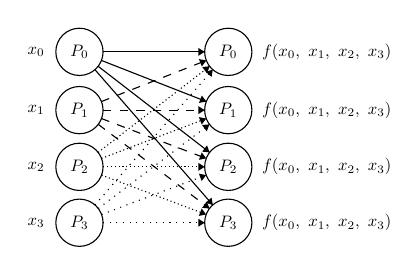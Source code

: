 \begin{tikzpicture}[scale=0.1, every node/.style={scale=0.6}]
\tikzstyle{every node}+=[inner sep=0pt]
\draw [black] (25.5,-3.2) circle (3);
\draw (25.5,-3.2) node {$P_0$};
\draw [black] (6.6,-3.2) circle (3);
\draw (6.6,-3.2) node {$P_0$};
\draw [black] (6.6,-17.8) circle (3);
\draw (6.6,-17.8) node {$P_2$};
\draw [black] (6.6,-24.9) circle (3);
\draw (6.6,-24.9) node {$P_3$};
\draw (38,-3.2) node {$f(x_0,\mbox{ }x_1,\mbox{ }x_2,\mbox{ }x_3)$};
\draw [black] (25.5,-10.6) circle (3);
\draw (25.5,-10.6) node {$P_1$};
\draw [black] (25.5,-17.8) circle (3);
\draw (25.5,-17.8) node {$P_2$};
\draw [black] (25.5,-24.9) circle (3);
\draw (25.5,-24.9) node {$P_3$};
\draw [black] (6.6,-10.6) circle (3);
\draw (6.6,-10.6) node {$P_1$};
\draw (38,-10.6) node {$f(x_0,\mbox{ }x_1,\mbox{ }x_2,\mbox{ }x_3)$};
\draw (38,-17.8) node {$f(x_0,\mbox{ }x_1,\mbox{ }x_2,\mbox{ }x_3)$};
\draw (38,-24.9) node {$f(x_0,\mbox{ }x_1,\mbox{ }x_2,\mbox{ }x_3)$};
\draw (1.1,-3.2) node {$x_0$};
\draw (1.1,-10.6) node {$x_1$};
\draw (1.1,-17.8) node {$x_2$};
\draw (1.1,-24.9) node {$x_3$};
\draw [black] (9.6,-3.2) -- (22.5,-3.2);
\fill [black] (22.5,-3.2) -- (21.7,-2.7) -- (21.7,-3.7);
\draw [black] [densely dotted] (8.97,-15.97) -- (23.13,-5.03);
\fill [black] (23.13,-5.03) -- (22.19,-5.13) -- (22.8,-5.92);
\draw [black] [dotted] (8.57,-22.64) -- (23.53,-5.46);
\fill [black] (23.53,-5.46) -- (22.63,-5.74) -- (23.38,-6.39);
\draw [black] (9.39,-4.29) -- (22.71,-9.51);
\fill [black] (22.71,-9.51) -- (22.14,-8.75) -- (21.78,-9.68);
\draw [black] (8.97,-5.03) -- (23.13,-15.97);
\fill [black] (23.13,-15.97) -- (22.8,-15.08) -- (22.19,-15.87);
\draw [black] (8.57,-5.46) -- (23.53,-22.64);
\fill [black] (23.53,-22.64) -- (23.38,-21.71) -- (22.63,-22.36);
\draw [black] [dashed] (9.39,-9.51) -- (22.71,-4.29);
\fill [black] (22.71,-4.29) -- (21.78,-4.12) -- (22.14,-5.05);
\draw [black] [dashed] (9.6,-10.6) -- (22.5,-10.6);
\fill [black] (22.5,-10.6) -- (21.7,-10.1) -- (21.7,-11.1);
\draw [black] [dashed] (9.4,-11.67) -- (22.7,-16.73);
\fill [black] (22.7,-16.73) -- (22.13,-15.98) -- (21.77,-16.91);
\draw [black] [dashed] (8.99,-12.41) -- (23.11,-23.09);
\fill [black] (23.11,-23.09) -- (22.77,-22.21) -- (22.17,-23.01);
\draw [black] [densely dotted] (9.4,-16.73) -- (22.7,-11.67);
\fill [black] (22.7,-11.67) -- (21.77,-11.49) -- (22.13,-12.42);
\draw [black] [densely dotted] (9.6,-17.8) -- (22.5,-17.8);
\fill [black] (22.5,-17.8) -- (21.7,-17.3) -- (21.7,-18.3);
\draw [black] [densely dotted] (9.41,-18.85) -- (22.69,-23.85);
\fill [black] (22.69,-23.85) -- (22.12,-23.1) -- (21.77,-24.03);
\draw [black] [dotted] (8.99,-23.09) -- (23.11,-12.41);
\fill [black] (23.11,-12.41) -- (22.17,-12.49) -- (22.77,-13.29);
\draw [black] [dotted] (9.41,-23.85) -- (22.69,-18.85);
\fill [black] (22.69,-18.85) -- (21.77,-18.67) -- (22.12,-19.6);
\draw [black] [dotted] (9.6,-24.9) -- (22.5,-24.9);
\fill [black] (22.5,-24.9) -- (21.7,-24.4) -- (21.7,-25.4);
\end{tikzpicture}
